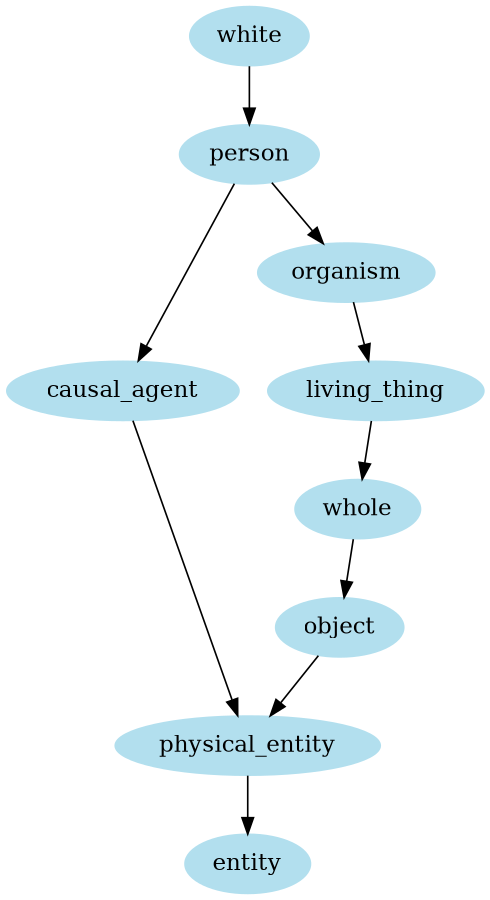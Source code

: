digraph unix {
	node [color=lightblue2 style=filled]
	size="6,6"
	white -> person
	person -> causal_agent
	causal_agent -> physical_entity
	physical_entity -> entity
	person -> organism
	organism -> living_thing
	living_thing -> whole
	whole -> object
	object -> physical_entity
}
